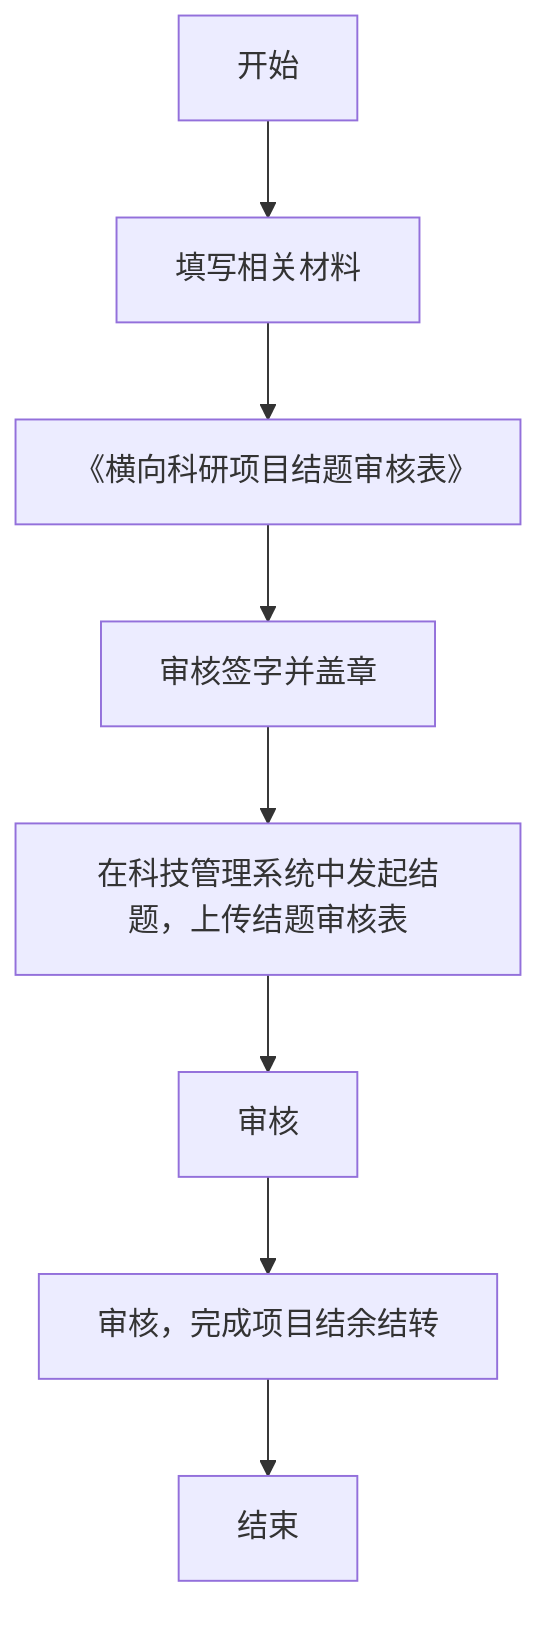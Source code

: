 flowchart TD
    A["开始"] --> B[填写相关材料]
    B --> C[《横向科研项目结题审核表》]
    C --> D[审核签字并盖章]
    D --> E[在科技管理系统中发起结题，上传结题审核表]
    E --> F[审核]
    F --> G[审核，完成项目结余结转]
    G --> H["结束"]